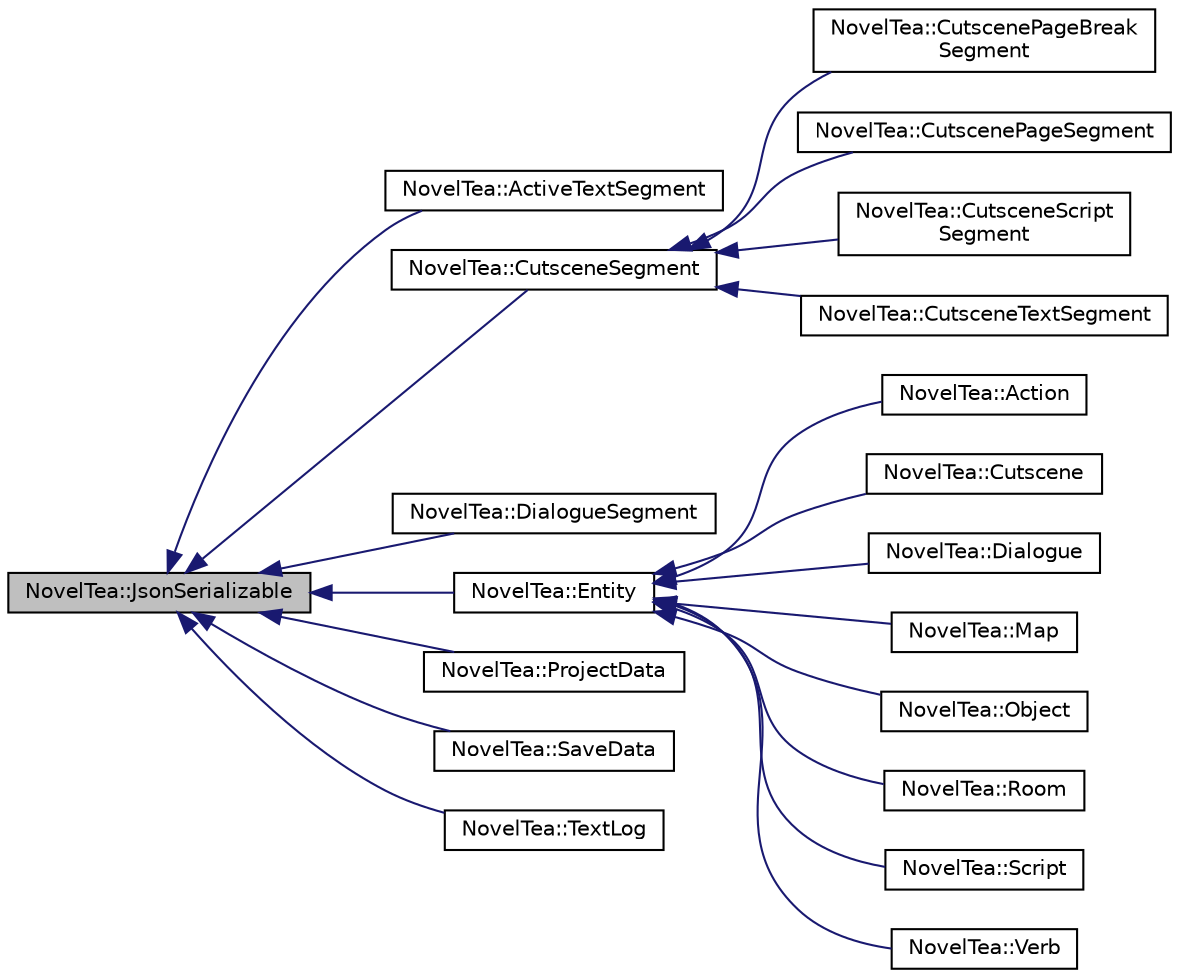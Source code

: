 digraph "NovelTea::JsonSerializable"
{
 // LATEX_PDF_SIZE
  bgcolor="transparent";
  edge [fontname="Helvetica",fontsize="10",labelfontname="Helvetica",labelfontsize="10"];
  node [fontname="Helvetica",fontsize="10",shape=record];
  rankdir="LR";
  Node1 [label="NovelTea::JsonSerializable",height=0.2,width=0.4,color="black", fillcolor="grey75", style="filled", fontcolor="black",tooltip=" "];
  Node1 -> Node2 [dir="back",color="midnightblue",fontsize="10",style="solid",fontname="Helvetica"];
  Node2 [label="NovelTea::ActiveTextSegment",height=0.2,width=0.4,color="black",URL="$class_novel_tea_1_1_active_text_segment.htm",tooltip=" "];
  Node1 -> Node3 [dir="back",color="midnightblue",fontsize="10",style="solid",fontname="Helvetica"];
  Node3 [label="NovelTea::CutsceneSegment",height=0.2,width=0.4,color="black",URL="$class_novel_tea_1_1_cutscene_segment.htm",tooltip=" "];
  Node3 -> Node4 [dir="back",color="midnightblue",fontsize="10",style="solid",fontname="Helvetica"];
  Node4 [label="NovelTea::CutscenePageBreak\lSegment",height=0.2,width=0.4,color="black",URL="$class_novel_tea_1_1_cutscene_page_break_segment.htm",tooltip=" "];
  Node3 -> Node5 [dir="back",color="midnightblue",fontsize="10",style="solid",fontname="Helvetica"];
  Node5 [label="NovelTea::CutscenePageSegment",height=0.2,width=0.4,color="black",URL="$class_novel_tea_1_1_cutscene_page_segment.htm",tooltip=" "];
  Node3 -> Node6 [dir="back",color="midnightblue",fontsize="10",style="solid",fontname="Helvetica"];
  Node6 [label="NovelTea::CutsceneScript\lSegment",height=0.2,width=0.4,color="black",URL="$class_novel_tea_1_1_cutscene_script_segment.htm",tooltip=" "];
  Node3 -> Node7 [dir="back",color="midnightblue",fontsize="10",style="solid",fontname="Helvetica"];
  Node7 [label="NovelTea::CutsceneTextSegment",height=0.2,width=0.4,color="black",URL="$class_novel_tea_1_1_cutscene_text_segment.htm",tooltip=" "];
  Node1 -> Node8 [dir="back",color="midnightblue",fontsize="10",style="solid",fontname="Helvetica"];
  Node8 [label="NovelTea::DialogueSegment",height=0.2,width=0.4,color="black",URL="$class_novel_tea_1_1_dialogue_segment.htm",tooltip=" "];
  Node1 -> Node9 [dir="back",color="midnightblue",fontsize="10",style="solid",fontname="Helvetica"];
  Node9 [label="NovelTea::Entity",height=0.2,width=0.4,color="black",URL="$class_novel_tea_1_1_entity.htm",tooltip=" "];
  Node9 -> Node10 [dir="back",color="midnightblue",fontsize="10",style="solid",fontname="Helvetica"];
  Node10 [label="NovelTea::Action",height=0.2,width=0.4,color="black",URL="$class_novel_tea_1_1_action.htm",tooltip=" "];
  Node9 -> Node11 [dir="back",color="midnightblue",fontsize="10",style="solid",fontname="Helvetica"];
  Node11 [label="NovelTea::Cutscene",height=0.2,width=0.4,color="black",URL="$class_novel_tea_1_1_cutscene.htm",tooltip=" "];
  Node9 -> Node12 [dir="back",color="midnightblue",fontsize="10",style="solid",fontname="Helvetica"];
  Node12 [label="NovelTea::Dialogue",height=0.2,width=0.4,color="black",URL="$class_novel_tea_1_1_dialogue.htm",tooltip=" "];
  Node9 -> Node13 [dir="back",color="midnightblue",fontsize="10",style="solid",fontname="Helvetica"];
  Node13 [label="NovelTea::Map",height=0.2,width=0.4,color="black",URL="$class_novel_tea_1_1_map.htm",tooltip=" "];
  Node9 -> Node14 [dir="back",color="midnightblue",fontsize="10",style="solid",fontname="Helvetica"];
  Node14 [label="NovelTea::Object",height=0.2,width=0.4,color="black",URL="$class_novel_tea_1_1_object.htm",tooltip=" "];
  Node9 -> Node15 [dir="back",color="midnightblue",fontsize="10",style="solid",fontname="Helvetica"];
  Node15 [label="NovelTea::Room",height=0.2,width=0.4,color="black",URL="$class_novel_tea_1_1_room.htm",tooltip=" "];
  Node9 -> Node16 [dir="back",color="midnightblue",fontsize="10",style="solid",fontname="Helvetica"];
  Node16 [label="NovelTea::Script",height=0.2,width=0.4,color="black",URL="$class_novel_tea_1_1_script.htm",tooltip=" "];
  Node9 -> Node17 [dir="back",color="midnightblue",fontsize="10",style="solid",fontname="Helvetica"];
  Node17 [label="NovelTea::Verb",height=0.2,width=0.4,color="black",URL="$class_novel_tea_1_1_verb.htm",tooltip=" "];
  Node1 -> Node18 [dir="back",color="midnightblue",fontsize="10",style="solid",fontname="Helvetica"];
  Node18 [label="NovelTea::ProjectData",height=0.2,width=0.4,color="black",URL="$class_novel_tea_1_1_project_data.htm",tooltip=" "];
  Node1 -> Node19 [dir="back",color="midnightblue",fontsize="10",style="solid",fontname="Helvetica"];
  Node19 [label="NovelTea::SaveData",height=0.2,width=0.4,color="black",URL="$class_novel_tea_1_1_save_data.htm",tooltip=" "];
  Node1 -> Node20 [dir="back",color="midnightblue",fontsize="10",style="solid",fontname="Helvetica"];
  Node20 [label="NovelTea::TextLog",height=0.2,width=0.4,color="black",URL="$class_novel_tea_1_1_text_log.htm",tooltip=" "];
}
